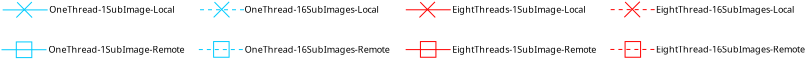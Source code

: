 <?xml version="1.0" encoding="UTF-8"?>
<dia:diagram xmlns:dia="http://www.lysator.liu.se/~alla/dia/">
  <dia:layer name="Background" visible="true" active="true">
    <dia:object type="Standard - Line" version="0" id="O0">
      <dia:attribute name="obj_pos">
        <dia:point val="-22.801,19.008"/>
      </dia:attribute>
      <dia:attribute name="obj_bb">
        <dia:rectangle val="-22.826,18.983;-20.527,19.033"/>
      </dia:attribute>
      <dia:attribute name="conn_endpoints">
        <dia:point val="-22.801,19.008"/>
        <dia:point val="-20.552,19.008"/>
      </dia:attribute>
      <dia:attribute name="numcp">
        <dia:int val="1"/>
      </dia:attribute>
      <dia:attribute name="line_color">
        <dia:color val="#00cbff"/>
      </dia:attribute>
      <dia:attribute name="line_width">
        <dia:real val="0.05"/>
      </dia:attribute>
    </dia:object>
    <dia:object type="Standard - Text" version="1" id="O1">
      <dia:attribute name="obj_pos">
        <dia:point val="-20.477,19.154"/>
      </dia:attribute>
      <dia:attribute name="obj_bb">
        <dia:rectangle val="-20.477,18.734;-13.892,19.262"/>
      </dia:attribute>
      <dia:attribute name="text">
        <dia:composite type="text">
          <dia:attribute name="string">
            <dia:string>#OneThread-1SubImage-Local#</dia:string>
          </dia:attribute>
          <dia:attribute name="font">
            <dia:font family="sans" style="0" name="Helvetica"/>
          </dia:attribute>
          <dia:attribute name="height">
            <dia:real val="0.564"/>
          </dia:attribute>
          <dia:attribute name="pos">
            <dia:point val="-20.477,19.154"/>
          </dia:attribute>
          <dia:attribute name="color">
            <dia:color val="#000000"/>
          </dia:attribute>
          <dia:attribute name="alignment">
            <dia:enum val="0"/>
          </dia:attribute>
        </dia:composite>
      </dia:attribute>
      <dia:attribute name="valign">
        <dia:enum val="3"/>
      </dia:attribute>
    </dia:object>
    <dia:object type="Standard - Line" version="0" id="O2">
      <dia:attribute name="obj_pos">
        <dia:point val="-22.078,18.626"/>
      </dia:attribute>
      <dia:attribute name="obj_bb">
        <dia:rectangle val="-22.114,18.591;-21.293,19.425"/>
      </dia:attribute>
      <dia:attribute name="conn_endpoints">
        <dia:point val="-22.078,18.626"/>
        <dia:point val="-21.329,19.39"/>
      </dia:attribute>
      <dia:attribute name="numcp">
        <dia:int val="1"/>
      </dia:attribute>
      <dia:attribute name="line_color">
        <dia:color val="#00cbff"/>
      </dia:attribute>
      <dia:attribute name="line_width">
        <dia:real val="0.05"/>
      </dia:attribute>
    </dia:object>
    <dia:object type="Standard - Line" version="0" id="O3">
      <dia:attribute name="obj_pos">
        <dia:point val="-21.342,18.613"/>
      </dia:attribute>
      <dia:attribute name="obj_bb">
        <dia:rectangle val="-22.155,18.577;-21.307,19.425"/>
      </dia:attribute>
      <dia:attribute name="conn_endpoints">
        <dia:point val="-21.342,18.613"/>
        <dia:point val="-22.119,19.39"/>
      </dia:attribute>
      <dia:attribute name="numcp">
        <dia:int val="1"/>
      </dia:attribute>
      <dia:attribute name="line_color">
        <dia:color val="#00cbff"/>
      </dia:attribute>
      <dia:attribute name="line_width">
        <dia:real val="0.05"/>
      </dia:attribute>
    </dia:object>
    <dia:object type="Standard - Line" version="0" id="O4">
      <dia:attribute name="obj_pos">
        <dia:point val="-12.934,19.0"/>
      </dia:attribute>
      <dia:attribute name="obj_bb">
        <dia:rectangle val="-12.959,18.975;-10.659,19.025"/>
      </dia:attribute>
      <dia:attribute name="conn_endpoints">
        <dia:point val="-12.934,19.0"/>
        <dia:point val="-10.684,19.0"/>
      </dia:attribute>
      <dia:attribute name="numcp">
        <dia:int val="1"/>
      </dia:attribute>
      <dia:attribute name="line_color">
        <dia:color val="#00cbff"/>
      </dia:attribute>
      <dia:attribute name="line_width">
        <dia:real val="0.05"/>
      </dia:attribute>
      <dia:attribute name="line_style">
        <dia:enum val="1"/>
      </dia:attribute>
      <dia:attribute name="dashlength">
        <dia:real val="0.2"/>
      </dia:attribute>
    </dia:object>
    <dia:object type="Standard - Text" version="1" id="O5">
      <dia:attribute name="obj_pos">
        <dia:point val="-10.705,19.153"/>
      </dia:attribute>
      <dia:attribute name="obj_bb">
        <dia:rectangle val="-10.705,18.733;-3.597,19.26"/>
      </dia:attribute>
      <dia:attribute name="text">
        <dia:composite type="text">
          <dia:attribute name="string">
            <dia:string>#OneThread-16SubImages-Local#</dia:string>
          </dia:attribute>
          <dia:attribute name="font">
            <dia:font family="sans" style="0" name="Helvetica"/>
          </dia:attribute>
          <dia:attribute name="height">
            <dia:real val="0.564"/>
          </dia:attribute>
          <dia:attribute name="pos">
            <dia:point val="-10.705,19.153"/>
          </dia:attribute>
          <dia:attribute name="color">
            <dia:color val="#000000"/>
          </dia:attribute>
          <dia:attribute name="alignment">
            <dia:enum val="0"/>
          </dia:attribute>
        </dia:composite>
      </dia:attribute>
      <dia:attribute name="valign">
        <dia:enum val="3"/>
      </dia:attribute>
    </dia:object>
    <dia:object type="Standard - Line" version="0" id="O6">
      <dia:attribute name="obj_pos">
        <dia:point val="-12.211,18.618"/>
      </dia:attribute>
      <dia:attribute name="obj_bb">
        <dia:rectangle val="-12.246,18.582;-11.426,19.417"/>
      </dia:attribute>
      <dia:attribute name="conn_endpoints">
        <dia:point val="-12.211,18.618"/>
        <dia:point val="-11.461,19.381"/>
      </dia:attribute>
      <dia:attribute name="numcp">
        <dia:int val="1"/>
      </dia:attribute>
      <dia:attribute name="line_color">
        <dia:color val="#00cbff"/>
      </dia:attribute>
      <dia:attribute name="line_width">
        <dia:real val="0.05"/>
      </dia:attribute>
    </dia:object>
    <dia:object type="Standard - Line" version="0" id="O7">
      <dia:attribute name="obj_pos">
        <dia:point val="-11.475,18.604"/>
      </dia:attribute>
      <dia:attribute name="obj_bb">
        <dia:rectangle val="-12.287,18.569;-11.44,19.417"/>
      </dia:attribute>
      <dia:attribute name="conn_endpoints">
        <dia:point val="-11.475,18.604"/>
        <dia:point val="-12.252,19.381"/>
      </dia:attribute>
      <dia:attribute name="numcp">
        <dia:int val="1"/>
      </dia:attribute>
      <dia:attribute name="line_color">
        <dia:color val="#00cbff"/>
      </dia:attribute>
      <dia:attribute name="line_width">
        <dia:real val="0.05"/>
      </dia:attribute>
    </dia:object>
    <dia:object type="Standard - Line" version="0" id="O8">
      <dia:attribute name="obj_pos">
        <dia:point val="-2.645,19.002"/>
      </dia:attribute>
      <dia:attribute name="obj_bb">
        <dia:rectangle val="-2.67,18.977;-0.371,19.027"/>
      </dia:attribute>
      <dia:attribute name="conn_endpoints">
        <dia:point val="-2.645,19.002"/>
        <dia:point val="-0.396,19.002"/>
      </dia:attribute>
      <dia:attribute name="numcp">
        <dia:int val="1"/>
      </dia:attribute>
      <dia:attribute name="line_color">
        <dia:color val="#ff0000"/>
      </dia:attribute>
      <dia:attribute name="line_width">
        <dia:real val="0.05"/>
      </dia:attribute>
    </dia:object>
    <dia:object type="Standard - Text" version="1" id="O9">
      <dia:attribute name="obj_pos">
        <dia:point val="-0.328,19.155"/>
      </dia:attribute>
      <dia:attribute name="obj_bb">
        <dia:rectangle val="-0.328,18.735;6.735,19.262"/>
      </dia:attribute>
      <dia:attribute name="text">
        <dia:composite type="text">
          <dia:attribute name="string">
            <dia:string>#EightThreads-1SubImage-Local#</dia:string>
          </dia:attribute>
          <dia:attribute name="font">
            <dia:font family="sans" style="0" name="Helvetica"/>
          </dia:attribute>
          <dia:attribute name="height">
            <dia:real val="0.564"/>
          </dia:attribute>
          <dia:attribute name="pos">
            <dia:point val="-0.328,19.155"/>
          </dia:attribute>
          <dia:attribute name="color">
            <dia:color val="#000000"/>
          </dia:attribute>
          <dia:attribute name="alignment">
            <dia:enum val="0"/>
          </dia:attribute>
        </dia:composite>
      </dia:attribute>
      <dia:attribute name="valign">
        <dia:enum val="3"/>
      </dia:attribute>
    </dia:object>
    <dia:object type="Standard - Line" version="0" id="O10">
      <dia:attribute name="obj_pos">
        <dia:point val="-1.923,18.62"/>
      </dia:attribute>
      <dia:attribute name="obj_bb">
        <dia:rectangle val="-1.958,18.585;-1.138,19.419"/>
      </dia:attribute>
      <dia:attribute name="conn_endpoints">
        <dia:point val="-1.923,18.62"/>
        <dia:point val="-1.173,19.384"/>
      </dia:attribute>
      <dia:attribute name="numcp">
        <dia:int val="1"/>
      </dia:attribute>
      <dia:attribute name="line_color">
        <dia:color val="#ff0000"/>
      </dia:attribute>
      <dia:attribute name="line_width">
        <dia:real val="0.05"/>
      </dia:attribute>
    </dia:object>
    <dia:object type="Standard - Line" version="0" id="O11">
      <dia:attribute name="obj_pos">
        <dia:point val="-1.187,18.607"/>
      </dia:attribute>
      <dia:attribute name="obj_bb">
        <dia:rectangle val="-1.999,18.571;-1.151,19.419"/>
      </dia:attribute>
      <dia:attribute name="conn_endpoints">
        <dia:point val="-1.187,18.607"/>
        <dia:point val="-1.964,19.384"/>
      </dia:attribute>
      <dia:attribute name="numcp">
        <dia:int val="1"/>
      </dia:attribute>
      <dia:attribute name="line_color">
        <dia:color val="#ff0000"/>
      </dia:attribute>
      <dia:attribute name="line_width">
        <dia:real val="0.05"/>
      </dia:attribute>
    </dia:object>
    <dia:object type="Standard - Line" version="0" id="O12">
      <dia:attribute name="obj_pos">
        <dia:point val="7.599,18.994"/>
      </dia:attribute>
      <dia:attribute name="obj_bb">
        <dia:rectangle val="7.574,18.968;9.873,19.018"/>
      </dia:attribute>
      <dia:attribute name="conn_endpoints">
        <dia:point val="7.599,18.994"/>
        <dia:point val="9.848,18.994"/>
      </dia:attribute>
      <dia:attribute name="numcp">
        <dia:int val="1"/>
      </dia:attribute>
      <dia:attribute name="line_color">
        <dia:color val="#ff0000"/>
      </dia:attribute>
      <dia:attribute name="line_width">
        <dia:real val="0.05"/>
      </dia:attribute>
      <dia:attribute name="line_style">
        <dia:enum val="1"/>
      </dia:attribute>
      <dia:attribute name="dashlength">
        <dia:real val="0.2"/>
      </dia:attribute>
    </dia:object>
    <dia:object type="Standard - Text" version="1" id="O13">
      <dia:attribute name="obj_pos">
        <dia:point val="9.871,19.147"/>
      </dia:attribute>
      <dia:attribute name="obj_bb">
        <dia:rectangle val="9.871,18.727;17.221,19.254"/>
      </dia:attribute>
      <dia:attribute name="text">
        <dia:composite type="text">
          <dia:attribute name="string">
            <dia:string>#EightThread-16SubImages-Local#</dia:string>
          </dia:attribute>
          <dia:attribute name="font">
            <dia:font family="sans" style="0" name="Helvetica"/>
          </dia:attribute>
          <dia:attribute name="height">
            <dia:real val="0.564"/>
          </dia:attribute>
          <dia:attribute name="pos">
            <dia:point val="9.871,19.147"/>
          </dia:attribute>
          <dia:attribute name="color">
            <dia:color val="#000000"/>
          </dia:attribute>
          <dia:attribute name="alignment">
            <dia:enum val="0"/>
          </dia:attribute>
        </dia:composite>
      </dia:attribute>
      <dia:attribute name="valign">
        <dia:enum val="3"/>
      </dia:attribute>
    </dia:object>
    <dia:object type="Standard - Line" version="0" id="O14">
      <dia:attribute name="obj_pos">
        <dia:point val="8.321,18.612"/>
      </dia:attribute>
      <dia:attribute name="obj_bb">
        <dia:rectangle val="8.286,18.576;9.107,19.411"/>
      </dia:attribute>
      <dia:attribute name="conn_endpoints">
        <dia:point val="8.321,18.612"/>
        <dia:point val="9.071,19.375"/>
      </dia:attribute>
      <dia:attribute name="numcp">
        <dia:int val="1"/>
      </dia:attribute>
      <dia:attribute name="line_color">
        <dia:color val="#ff0000"/>
      </dia:attribute>
      <dia:attribute name="line_width">
        <dia:real val="0.05"/>
      </dia:attribute>
    </dia:object>
    <dia:object type="Standard - Line" version="0" id="O15">
      <dia:attribute name="obj_pos">
        <dia:point val="9.058,18.598"/>
      </dia:attribute>
      <dia:attribute name="obj_bb">
        <dia:rectangle val="8.245,18.563;9.093,19.411"/>
      </dia:attribute>
      <dia:attribute name="conn_endpoints">
        <dia:point val="9.058,18.598"/>
        <dia:point val="8.281,19.375"/>
      </dia:attribute>
      <dia:attribute name="numcp">
        <dia:int val="1"/>
      </dia:attribute>
      <dia:attribute name="line_color">
        <dia:color val="#ff0000"/>
      </dia:attribute>
      <dia:attribute name="line_width">
        <dia:real val="0.05"/>
      </dia:attribute>
    </dia:object>
    <dia:object type="Standard - Line" version="0" id="O16">
      <dia:attribute name="obj_pos">
        <dia:point val="-22.86,20.999"/>
      </dia:attribute>
      <dia:attribute name="obj_bb">
        <dia:rectangle val="-22.885,20.974;-20.586,21.024"/>
      </dia:attribute>
      <dia:attribute name="conn_endpoints">
        <dia:point val="-22.86,20.999"/>
        <dia:point val="-20.611,20.999"/>
      </dia:attribute>
      <dia:attribute name="numcp">
        <dia:int val="1"/>
      </dia:attribute>
      <dia:attribute name="line_color">
        <dia:color val="#00cbff"/>
      </dia:attribute>
      <dia:attribute name="line_width">
        <dia:real val="0.05"/>
      </dia:attribute>
    </dia:object>
    <dia:object type="Standard - Text" version="1" id="O17">
      <dia:attribute name="obj_pos">
        <dia:point val="-20.509,21.152"/>
      </dia:attribute>
      <dia:attribute name="obj_bb">
        <dia:rectangle val="-20.509,20.732;-13.341,21.26"/>
      </dia:attribute>
      <dia:attribute name="text">
        <dia:composite type="text">
          <dia:attribute name="string">
            <dia:string>#OneThread-1SubImage-Remote#</dia:string>
          </dia:attribute>
          <dia:attribute name="font">
            <dia:font family="sans" style="0" name="Helvetica"/>
          </dia:attribute>
          <dia:attribute name="height">
            <dia:real val="0.564"/>
          </dia:attribute>
          <dia:attribute name="pos">
            <dia:point val="-20.509,21.152"/>
          </dia:attribute>
          <dia:attribute name="color">
            <dia:color val="#000000"/>
          </dia:attribute>
          <dia:attribute name="alignment">
            <dia:enum val="0"/>
          </dia:attribute>
        </dia:composite>
      </dia:attribute>
      <dia:attribute name="valign">
        <dia:enum val="3"/>
      </dia:attribute>
    </dia:object>
    <dia:object type="Standard - Line" version="0" id="O18">
      <dia:attribute name="obj_pos">
        <dia:point val="-12.993,20.991"/>
      </dia:attribute>
      <dia:attribute name="obj_bb">
        <dia:rectangle val="-13.018,20.966;-10.719,21.016"/>
      </dia:attribute>
      <dia:attribute name="conn_endpoints">
        <dia:point val="-12.993,20.991"/>
        <dia:point val="-10.744,20.991"/>
      </dia:attribute>
      <dia:attribute name="numcp">
        <dia:int val="1"/>
      </dia:attribute>
      <dia:attribute name="line_color">
        <dia:color val="#00cbff"/>
      </dia:attribute>
      <dia:attribute name="line_width">
        <dia:real val="0.05"/>
      </dia:attribute>
      <dia:attribute name="line_style">
        <dia:enum val="1"/>
      </dia:attribute>
      <dia:attribute name="dashlength">
        <dia:real val="0.2"/>
      </dia:attribute>
    </dia:object>
    <dia:object type="Standard - Text" version="1" id="O19">
      <dia:attribute name="obj_pos">
        <dia:point val="-10.703,21.144"/>
      </dia:attribute>
      <dia:attribute name="obj_bb">
        <dia:rectangle val="-10.703,20.724;-3.013,21.252"/>
      </dia:attribute>
      <dia:attribute name="text">
        <dia:composite type="text">
          <dia:attribute name="string">
            <dia:string>#OneThread-16SubImages-Remote#</dia:string>
          </dia:attribute>
          <dia:attribute name="font">
            <dia:font family="sans" style="0" name="Helvetica"/>
          </dia:attribute>
          <dia:attribute name="height">
            <dia:real val="0.564"/>
          </dia:attribute>
          <dia:attribute name="pos">
            <dia:point val="-10.703,21.144"/>
          </dia:attribute>
          <dia:attribute name="color">
            <dia:color val="#000000"/>
          </dia:attribute>
          <dia:attribute name="alignment">
            <dia:enum val="0"/>
          </dia:attribute>
        </dia:composite>
      </dia:attribute>
      <dia:attribute name="valign">
        <dia:enum val="3"/>
      </dia:attribute>
    </dia:object>
    <dia:object type="Standard - Line" version="0" id="O20">
      <dia:attribute name="obj_pos">
        <dia:point val="-2.652,20.993"/>
      </dia:attribute>
      <dia:attribute name="obj_bb">
        <dia:rectangle val="-2.677,20.968;-0.377,21.018"/>
      </dia:attribute>
      <dia:attribute name="conn_endpoints">
        <dia:point val="-2.652,20.993"/>
        <dia:point val="-0.402,20.993"/>
      </dia:attribute>
      <dia:attribute name="numcp">
        <dia:int val="1"/>
      </dia:attribute>
      <dia:attribute name="line_color">
        <dia:color val="#ff0000"/>
      </dia:attribute>
      <dia:attribute name="line_width">
        <dia:real val="0.05"/>
      </dia:attribute>
    </dia:object>
    <dia:object type="Standard - Text" version="1" id="O21">
      <dia:attribute name="obj_pos">
        <dia:point val="-0.319,21.146"/>
      </dia:attribute>
      <dia:attribute name="obj_bb">
        <dia:rectangle val="-0.319,20.726;7.326,21.254"/>
      </dia:attribute>
      <dia:attribute name="text">
        <dia:composite type="text">
          <dia:attribute name="string">
            <dia:string>#EightThreads-1SubImage-Remote#</dia:string>
          </dia:attribute>
          <dia:attribute name="font">
            <dia:font family="sans" style="0" name="Helvetica"/>
          </dia:attribute>
          <dia:attribute name="height">
            <dia:real val="0.564"/>
          </dia:attribute>
          <dia:attribute name="pos">
            <dia:point val="-0.319,21.146"/>
          </dia:attribute>
          <dia:attribute name="color">
            <dia:color val="#000000"/>
          </dia:attribute>
          <dia:attribute name="alignment">
            <dia:enum val="0"/>
          </dia:attribute>
        </dia:composite>
      </dia:attribute>
      <dia:attribute name="valign">
        <dia:enum val="3"/>
      </dia:attribute>
    </dia:object>
    <dia:object type="Standard - Line" version="0" id="O22">
      <dia:attribute name="obj_pos">
        <dia:point val="7.584,20.985"/>
      </dia:attribute>
      <dia:attribute name="obj_bb">
        <dia:rectangle val="7.559,20.96;9.858,21.01"/>
      </dia:attribute>
      <dia:attribute name="conn_endpoints">
        <dia:point val="7.584,20.985"/>
        <dia:point val="9.833,20.985"/>
      </dia:attribute>
      <dia:attribute name="numcp">
        <dia:int val="1"/>
      </dia:attribute>
      <dia:attribute name="line_color">
        <dia:color val="#ff0000"/>
      </dia:attribute>
      <dia:attribute name="line_width">
        <dia:real val="0.05"/>
      </dia:attribute>
      <dia:attribute name="line_style">
        <dia:enum val="1"/>
      </dia:attribute>
      <dia:attribute name="dashlength">
        <dia:real val="0.2"/>
      </dia:attribute>
    </dia:object>
    <dia:object type="Standard - Text" version="1" id="O23">
      <dia:attribute name="obj_pos">
        <dia:point val="9.866,21.138"/>
      </dia:attribute>
      <dia:attribute name="obj_bb">
        <dia:rectangle val="9.866,20.718;17.799,21.245"/>
      </dia:attribute>
      <dia:attribute name="text">
        <dia:composite type="text">
          <dia:attribute name="string">
            <dia:string>#EightThread-16SubImages-Remote#</dia:string>
          </dia:attribute>
          <dia:attribute name="font">
            <dia:font family="sans" style="0" name="Helvetica"/>
          </dia:attribute>
          <dia:attribute name="height">
            <dia:real val="0.564"/>
          </dia:attribute>
          <dia:attribute name="pos">
            <dia:point val="9.866,21.138"/>
          </dia:attribute>
          <dia:attribute name="color">
            <dia:color val="#000000"/>
          </dia:attribute>
          <dia:attribute name="alignment">
            <dia:enum val="0"/>
          </dia:attribute>
        </dia:composite>
      </dia:attribute>
      <dia:attribute name="valign">
        <dia:enum val="3"/>
      </dia:attribute>
    </dia:object>
    <dia:object type="Standard - Box" version="0" id="O24">
      <dia:attribute name="obj_pos">
        <dia:point val="-22.12,20.609"/>
      </dia:attribute>
      <dia:attribute name="obj_bb">
        <dia:rectangle val="-22.145,20.584;-21.32,21.418"/>
      </dia:attribute>
      <dia:attribute name="elem_corner">
        <dia:point val="-22.12,20.609"/>
      </dia:attribute>
      <dia:attribute name="elem_width">
        <dia:real val="0.775"/>
      </dia:attribute>
      <dia:attribute name="elem_height">
        <dia:real val="0.784"/>
      </dia:attribute>
      <dia:attribute name="border_width">
        <dia:real val="0.05"/>
      </dia:attribute>
      <dia:attribute name="border_color">
        <dia:color val="#00cbff"/>
      </dia:attribute>
      <dia:attribute name="show_background">
        <dia:boolean val="false"/>
      </dia:attribute>
    </dia:object>
    <dia:object type="Standard - Box" version="0" id="O25">
      <dia:attribute name="obj_pos">
        <dia:point val="-12.255,20.591"/>
      </dia:attribute>
      <dia:attribute name="obj_bb">
        <dia:rectangle val="-12.28,20.567;-11.456,21.4"/>
      </dia:attribute>
      <dia:attribute name="elem_corner">
        <dia:point val="-12.255,20.591"/>
      </dia:attribute>
      <dia:attribute name="elem_width">
        <dia:real val="0.775"/>
      </dia:attribute>
      <dia:attribute name="elem_height">
        <dia:real val="0.784"/>
      </dia:attribute>
      <dia:attribute name="border_width">
        <dia:real val="0.05"/>
      </dia:attribute>
      <dia:attribute name="border_color">
        <dia:color val="#00cbff"/>
      </dia:attribute>
      <dia:attribute name="show_background">
        <dia:boolean val="false"/>
      </dia:attribute>
    </dia:object>
    <dia:object type="Standard - Box" version="0" id="O26">
      <dia:attribute name="obj_pos">
        <dia:point val="-1.914,20.591"/>
      </dia:attribute>
      <dia:attribute name="obj_bb">
        <dia:rectangle val="-1.939,20.567;-1.114,21.4"/>
      </dia:attribute>
      <dia:attribute name="elem_corner">
        <dia:point val="-1.914,20.591"/>
      </dia:attribute>
      <dia:attribute name="elem_width">
        <dia:real val="0.775"/>
      </dia:attribute>
      <dia:attribute name="elem_height">
        <dia:real val="0.784"/>
      </dia:attribute>
      <dia:attribute name="border_width">
        <dia:real val="0.05"/>
      </dia:attribute>
      <dia:attribute name="border_color">
        <dia:color val="#ff0000"/>
      </dia:attribute>
      <dia:attribute name="show_background">
        <dia:boolean val="false"/>
      </dia:attribute>
    </dia:object>
    <dia:object type="Standard - Box" version="0" id="O27">
      <dia:attribute name="obj_pos">
        <dia:point val="8.319,20.591"/>
      </dia:attribute>
      <dia:attribute name="obj_bb">
        <dia:rectangle val="8.294,20.566;9.119,21.4"/>
      </dia:attribute>
      <dia:attribute name="elem_corner">
        <dia:point val="8.319,20.591"/>
      </dia:attribute>
      <dia:attribute name="elem_width">
        <dia:real val="0.775"/>
      </dia:attribute>
      <dia:attribute name="elem_height">
        <dia:real val="0.784"/>
      </dia:attribute>
      <dia:attribute name="border_width">
        <dia:real val="0.05"/>
      </dia:attribute>
      <dia:attribute name="border_color">
        <dia:color val="#ff0000"/>
      </dia:attribute>
      <dia:attribute name="show_background">
        <dia:boolean val="false"/>
      </dia:attribute>
    </dia:object>
  </dia:layer>
</dia:diagram>

